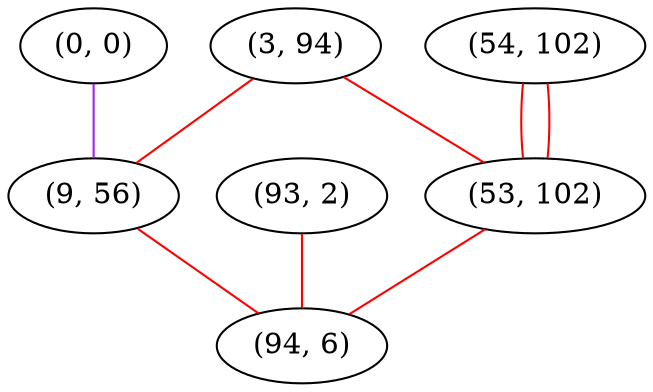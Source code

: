 graph "" {
"(0, 0)";
"(3, 94)";
"(93, 2)";
"(54, 102)";
"(53, 102)";
"(9, 56)";
"(94, 6)";
"(0, 0)" -- "(9, 56)"  [color=purple, key=0, weight=4];
"(3, 94)" -- "(53, 102)"  [color=red, key=0, weight=1];
"(3, 94)" -- "(9, 56)"  [color=red, key=0, weight=1];
"(93, 2)" -- "(94, 6)"  [color=red, key=0, weight=1];
"(54, 102)" -- "(53, 102)"  [color=red, key=0, weight=1];
"(54, 102)" -- "(53, 102)"  [color=red, key=1, weight=1];
"(53, 102)" -- "(94, 6)"  [color=red, key=0, weight=1];
"(9, 56)" -- "(94, 6)"  [color=red, key=0, weight=1];
}
